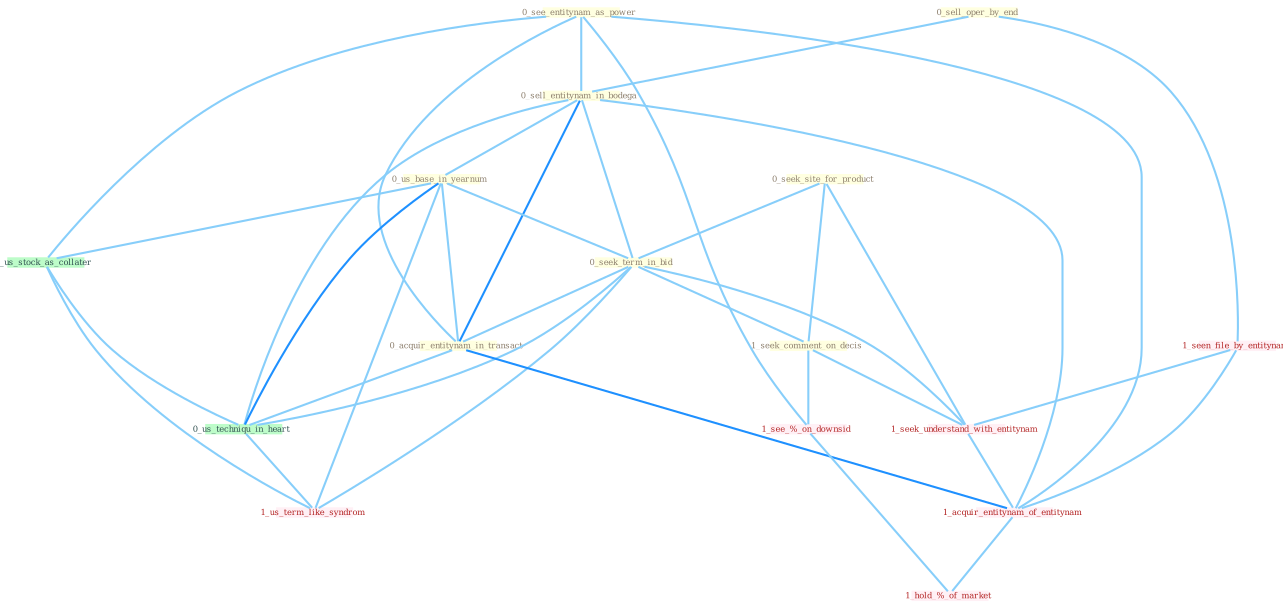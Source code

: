 Graph G{ 
    node
    [shape=polygon,style=filled,width=.5,height=.06,color="#BDFCC9",fixedsize=true,fontsize=4,
    fontcolor="#2f4f4f"];
    {node
    [color="#ffffe0", fontcolor="#8b7d6b"] "0_see_entitynam_as_power " "0_seek_site_for_product " "0_sell_oper_by_end " "0_sell_entitynam_in_bodega " "0_us_base_in_yearnum " "0_seek_term_in_bid " "1_seek_comment_on_decis " "0_acquir_entitynam_in_transact "}
{node [color="#fff0f5", fontcolor="#b22222"] "1_seen_file_by_entitynam " "1_seek_understand_with_entitynam " "1_acquir_entitynam_of_entitynam " "1_see_%_on_downsid " "1_us_term_like_syndrom " "1_hold_%_of_market "}
edge [color="#B0E2FF"];

	"0_see_entitynam_as_power " -- "0_sell_entitynam_in_bodega " [w="1", color="#87cefa" ];
	"0_see_entitynam_as_power " -- "0_acquir_entitynam_in_transact " [w="1", color="#87cefa" ];
	"0_see_entitynam_as_power " -- "0_us_stock_as_collater " [w="1", color="#87cefa" ];
	"0_see_entitynam_as_power " -- "1_acquir_entitynam_of_entitynam " [w="1", color="#87cefa" ];
	"0_see_entitynam_as_power " -- "1_see_%_on_downsid " [w="1", color="#87cefa" ];
	"0_seek_site_for_product " -- "0_seek_term_in_bid " [w="1", color="#87cefa" ];
	"0_seek_site_for_product " -- "1_seek_comment_on_decis " [w="1", color="#87cefa" ];
	"0_seek_site_for_product " -- "1_seek_understand_with_entitynam " [w="1", color="#87cefa" ];
	"0_sell_oper_by_end " -- "0_sell_entitynam_in_bodega " [w="1", color="#87cefa" ];
	"0_sell_oper_by_end " -- "1_seen_file_by_entitynam " [w="1", color="#87cefa" ];
	"0_sell_entitynam_in_bodega " -- "0_us_base_in_yearnum " [w="1", color="#87cefa" ];
	"0_sell_entitynam_in_bodega " -- "0_seek_term_in_bid " [w="1", color="#87cefa" ];
	"0_sell_entitynam_in_bodega " -- "0_acquir_entitynam_in_transact " [w="2", color="#1e90ff" , len=0.8];
	"0_sell_entitynam_in_bodega " -- "1_acquir_entitynam_of_entitynam " [w="1", color="#87cefa" ];
	"0_sell_entitynam_in_bodega " -- "0_us_techniqu_in_heart " [w="1", color="#87cefa" ];
	"0_us_base_in_yearnum " -- "0_seek_term_in_bid " [w="1", color="#87cefa" ];
	"0_us_base_in_yearnum " -- "0_acquir_entitynam_in_transact " [w="1", color="#87cefa" ];
	"0_us_base_in_yearnum " -- "0_us_stock_as_collater " [w="1", color="#87cefa" ];
	"0_us_base_in_yearnum " -- "0_us_techniqu_in_heart " [w="2", color="#1e90ff" , len=0.8];
	"0_us_base_in_yearnum " -- "1_us_term_like_syndrom " [w="1", color="#87cefa" ];
	"0_seek_term_in_bid " -- "1_seek_comment_on_decis " [w="1", color="#87cefa" ];
	"0_seek_term_in_bid " -- "0_acquir_entitynam_in_transact " [w="1", color="#87cefa" ];
	"0_seek_term_in_bid " -- "1_seek_understand_with_entitynam " [w="1", color="#87cefa" ];
	"0_seek_term_in_bid " -- "0_us_techniqu_in_heart " [w="1", color="#87cefa" ];
	"0_seek_term_in_bid " -- "1_us_term_like_syndrom " [w="1", color="#87cefa" ];
	"1_seek_comment_on_decis " -- "1_seek_understand_with_entitynam " [w="1", color="#87cefa" ];
	"1_seek_comment_on_decis " -- "1_see_%_on_downsid " [w="1", color="#87cefa" ];
	"0_acquir_entitynam_in_transact " -- "1_acquir_entitynam_of_entitynam " [w="2", color="#1e90ff" , len=0.8];
	"0_acquir_entitynam_in_transact " -- "0_us_techniqu_in_heart " [w="1", color="#87cefa" ];
	"1_seen_file_by_entitynam " -- "1_seek_understand_with_entitynam " [w="1", color="#87cefa" ];
	"1_seen_file_by_entitynam " -- "1_acquir_entitynam_of_entitynam " [w="1", color="#87cefa" ];
	"0_us_stock_as_collater " -- "0_us_techniqu_in_heart " [w="1", color="#87cefa" ];
	"0_us_stock_as_collater " -- "1_us_term_like_syndrom " [w="1", color="#87cefa" ];
	"1_seek_understand_with_entitynam " -- "1_acquir_entitynam_of_entitynam " [w="1", color="#87cefa" ];
	"1_acquir_entitynam_of_entitynam " -- "1_hold_%_of_market " [w="1", color="#87cefa" ];
	"0_us_techniqu_in_heart " -- "1_us_term_like_syndrom " [w="1", color="#87cefa" ];
	"1_see_%_on_downsid " -- "1_hold_%_of_market " [w="1", color="#87cefa" ];
}